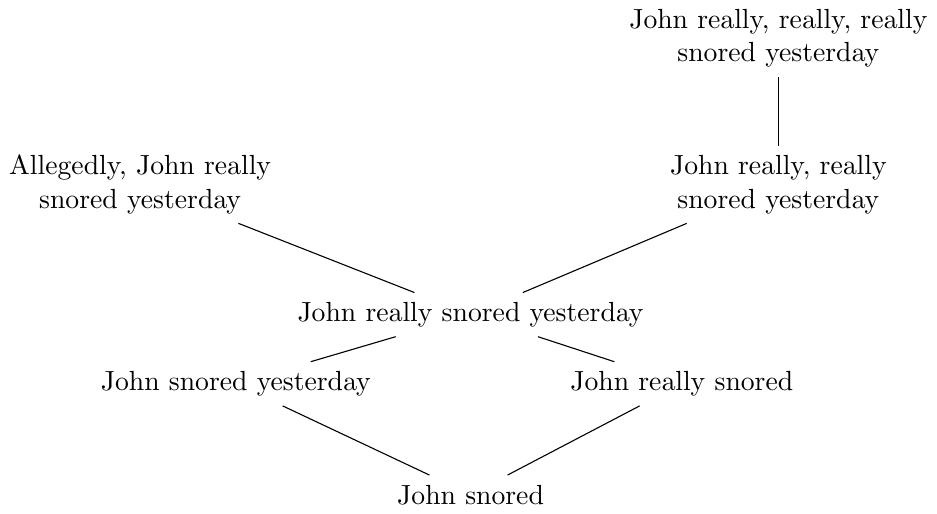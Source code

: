 \documentclass[tikz]{standalone}
\usetikzlibrary{positioning}
\begin{document}
\begin{tikzpicture}
    \node (0) at (0,0) {John snored};
    \node (10) [above left=2.5em and .25em of 0, anchor=south east] {John snored yesterday};
    \node (11) [above right=2.5em and .25em of 0, anchor=south west] {John really snored};
    \node (20) [above=5em of 0, anchor=south] {John really snored yesterday};
    \node (30) [above left=2.5em and .25em of 20, anchor=south east, align=center] {Allegedly, John really\\ snored yesterday};
    \node (31) [above right=2.5em and .25em of 20, anchor=south west, align=center] {John really, really\\ snored yesterday};
    \node (40) [above=2.5em of 31, anchor=south, align=center] {John really, really, really\\ snored yesterday};

    \foreach \Source/\Target in {%
        0/10,
        0/11,
        10/20,
        11/20,
        20/30,
        20/31,
        31/40%
        }
        \draw (\Source) to (\Target);
\end{tikzpicture}
\end{document}
